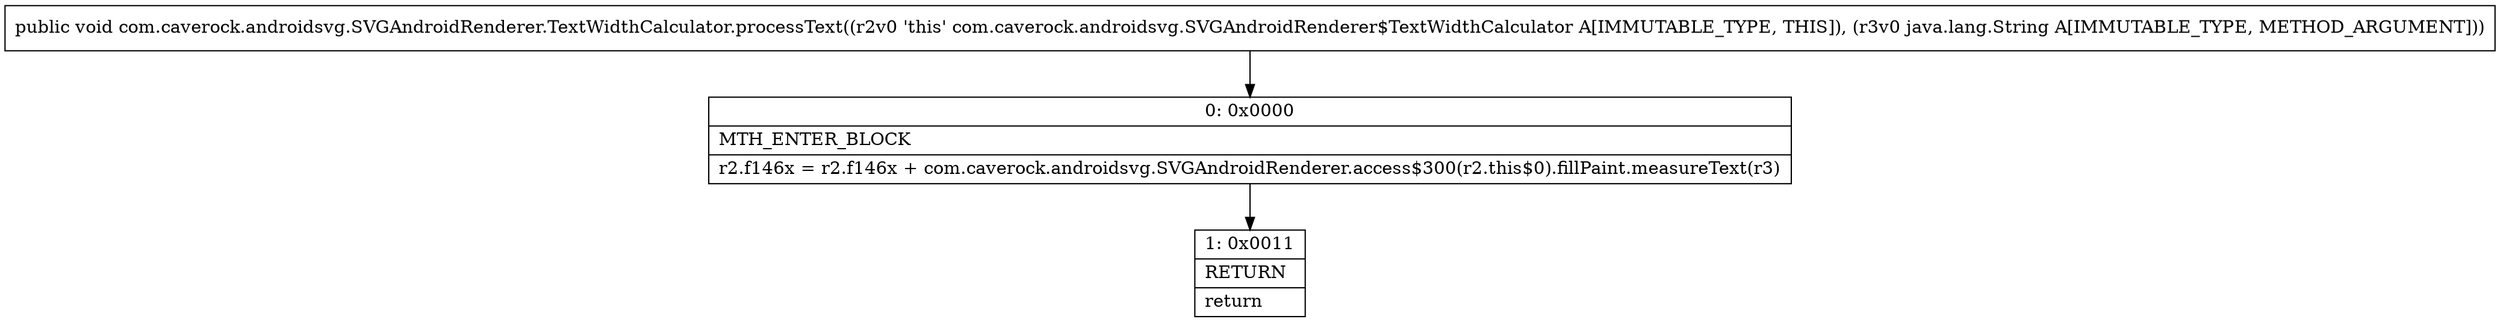 digraph "CFG forcom.caverock.androidsvg.SVGAndroidRenderer.TextWidthCalculator.processText(Ljava\/lang\/String;)V" {
Node_0 [shape=record,label="{0\:\ 0x0000|MTH_ENTER_BLOCK\l|r2.f146x = r2.f146x + com.caverock.androidsvg.SVGAndroidRenderer.access$300(r2.this$0).fillPaint.measureText(r3)\l}"];
Node_1 [shape=record,label="{1\:\ 0x0011|RETURN\l|return\l}"];
MethodNode[shape=record,label="{public void com.caverock.androidsvg.SVGAndroidRenderer.TextWidthCalculator.processText((r2v0 'this' com.caverock.androidsvg.SVGAndroidRenderer$TextWidthCalculator A[IMMUTABLE_TYPE, THIS]), (r3v0 java.lang.String A[IMMUTABLE_TYPE, METHOD_ARGUMENT])) }"];
MethodNode -> Node_0;
Node_0 -> Node_1;
}

